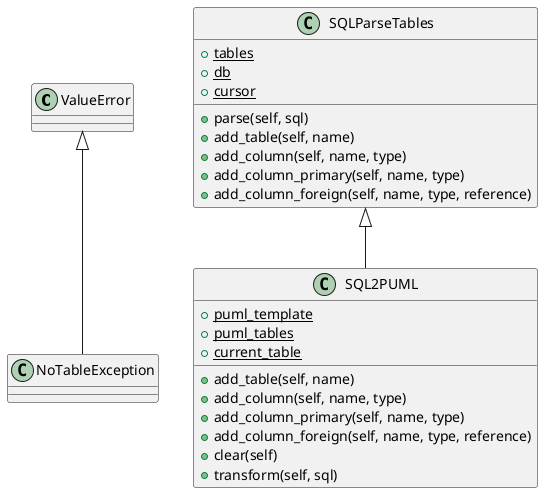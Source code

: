 @startuml
ValueError <|-- NoTableException
class NoTableException {
}

SQLParseTables <|-- SQL2PUML
class SQL2PUML {
  {static} +puml_template
  {static} +puml_tables
  {static} +current_table
  +add_table(self, name)
  +add_column(self, name, type)
  +add_column_primary(self, name, type)
  +add_column_foreign(self, name, type, reference)
  +clear(self)
  +transform(self, sql)
}

class SQLParseTables {
  {static} +tables
  {static} +db
  {static} +cursor
  +parse(self, sql)
  +add_table(self, name)
  +add_column(self, name, type)
  +add_column_primary(self, name, type)
  +add_column_foreign(self, name, type, reference)
}

@enduml
